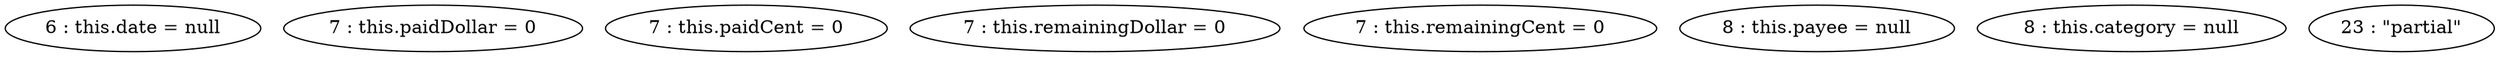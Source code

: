 digraph G {
"6 : this.date = null"
"7 : this.paidDollar = 0"
"7 : this.paidCent = 0"
"7 : this.remainingDollar = 0"
"7 : this.remainingCent = 0"
"8 : this.payee = null"
"8 : this.category = null"
"23 : \"partial\""
}